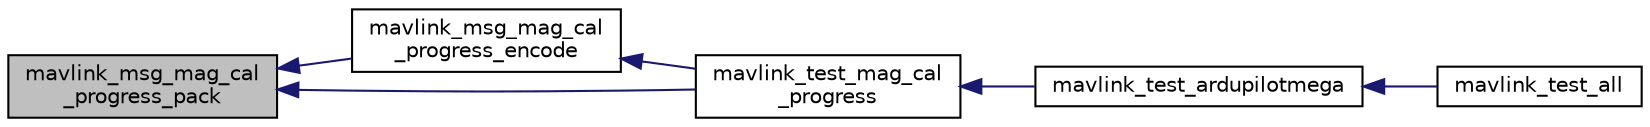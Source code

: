 digraph "mavlink_msg_mag_cal_progress_pack"
{
 // INTERACTIVE_SVG=YES
  edge [fontname="Helvetica",fontsize="10",labelfontname="Helvetica",labelfontsize="10"];
  node [fontname="Helvetica",fontsize="10",shape=record];
  rankdir="LR";
  Node1 [label="mavlink_msg_mag_cal\l_progress_pack",height=0.2,width=0.4,color="black", fillcolor="grey75", style="filled", fontcolor="black"];
  Node1 -> Node2 [dir="back",color="midnightblue",fontsize="10",style="solid",fontname="Helvetica"];
  Node2 [label="mavlink_msg_mag_cal\l_progress_encode",height=0.2,width=0.4,color="black", fillcolor="white", style="filled",URL="$mavlink__msg__mag__cal__progress_8h.html#a403c694eb71e7ee21816cb57afe6fa44",tooltip="Encode a mag_cal_progress struct. "];
  Node2 -> Node3 [dir="back",color="midnightblue",fontsize="10",style="solid",fontname="Helvetica"];
  Node3 [label="mavlink_test_mag_cal\l_progress",height=0.2,width=0.4,color="black", fillcolor="white", style="filled",URL="$ardupilotmega_2testsuite_8h.html#a43cbeb765ae993cd65c69f67ebcab795"];
  Node3 -> Node4 [dir="back",color="midnightblue",fontsize="10",style="solid",fontname="Helvetica"];
  Node4 [label="mavlink_test_ardupilotmega",height=0.2,width=0.4,color="black", fillcolor="white", style="filled",URL="$ardupilotmega_2testsuite_8h.html#ab264d471ac2f46584f2bb580704b5e9d"];
  Node4 -> Node5 [dir="back",color="midnightblue",fontsize="10",style="solid",fontname="Helvetica"];
  Node5 [label="mavlink_test_all",height=0.2,width=0.4,color="black", fillcolor="white", style="filled",URL="$ardupilotmega_2testsuite_8h.html#a4cc77b6c343679298da5d3c2b4e48759"];
  Node1 -> Node3 [dir="back",color="midnightblue",fontsize="10",style="solid",fontname="Helvetica"];
}
